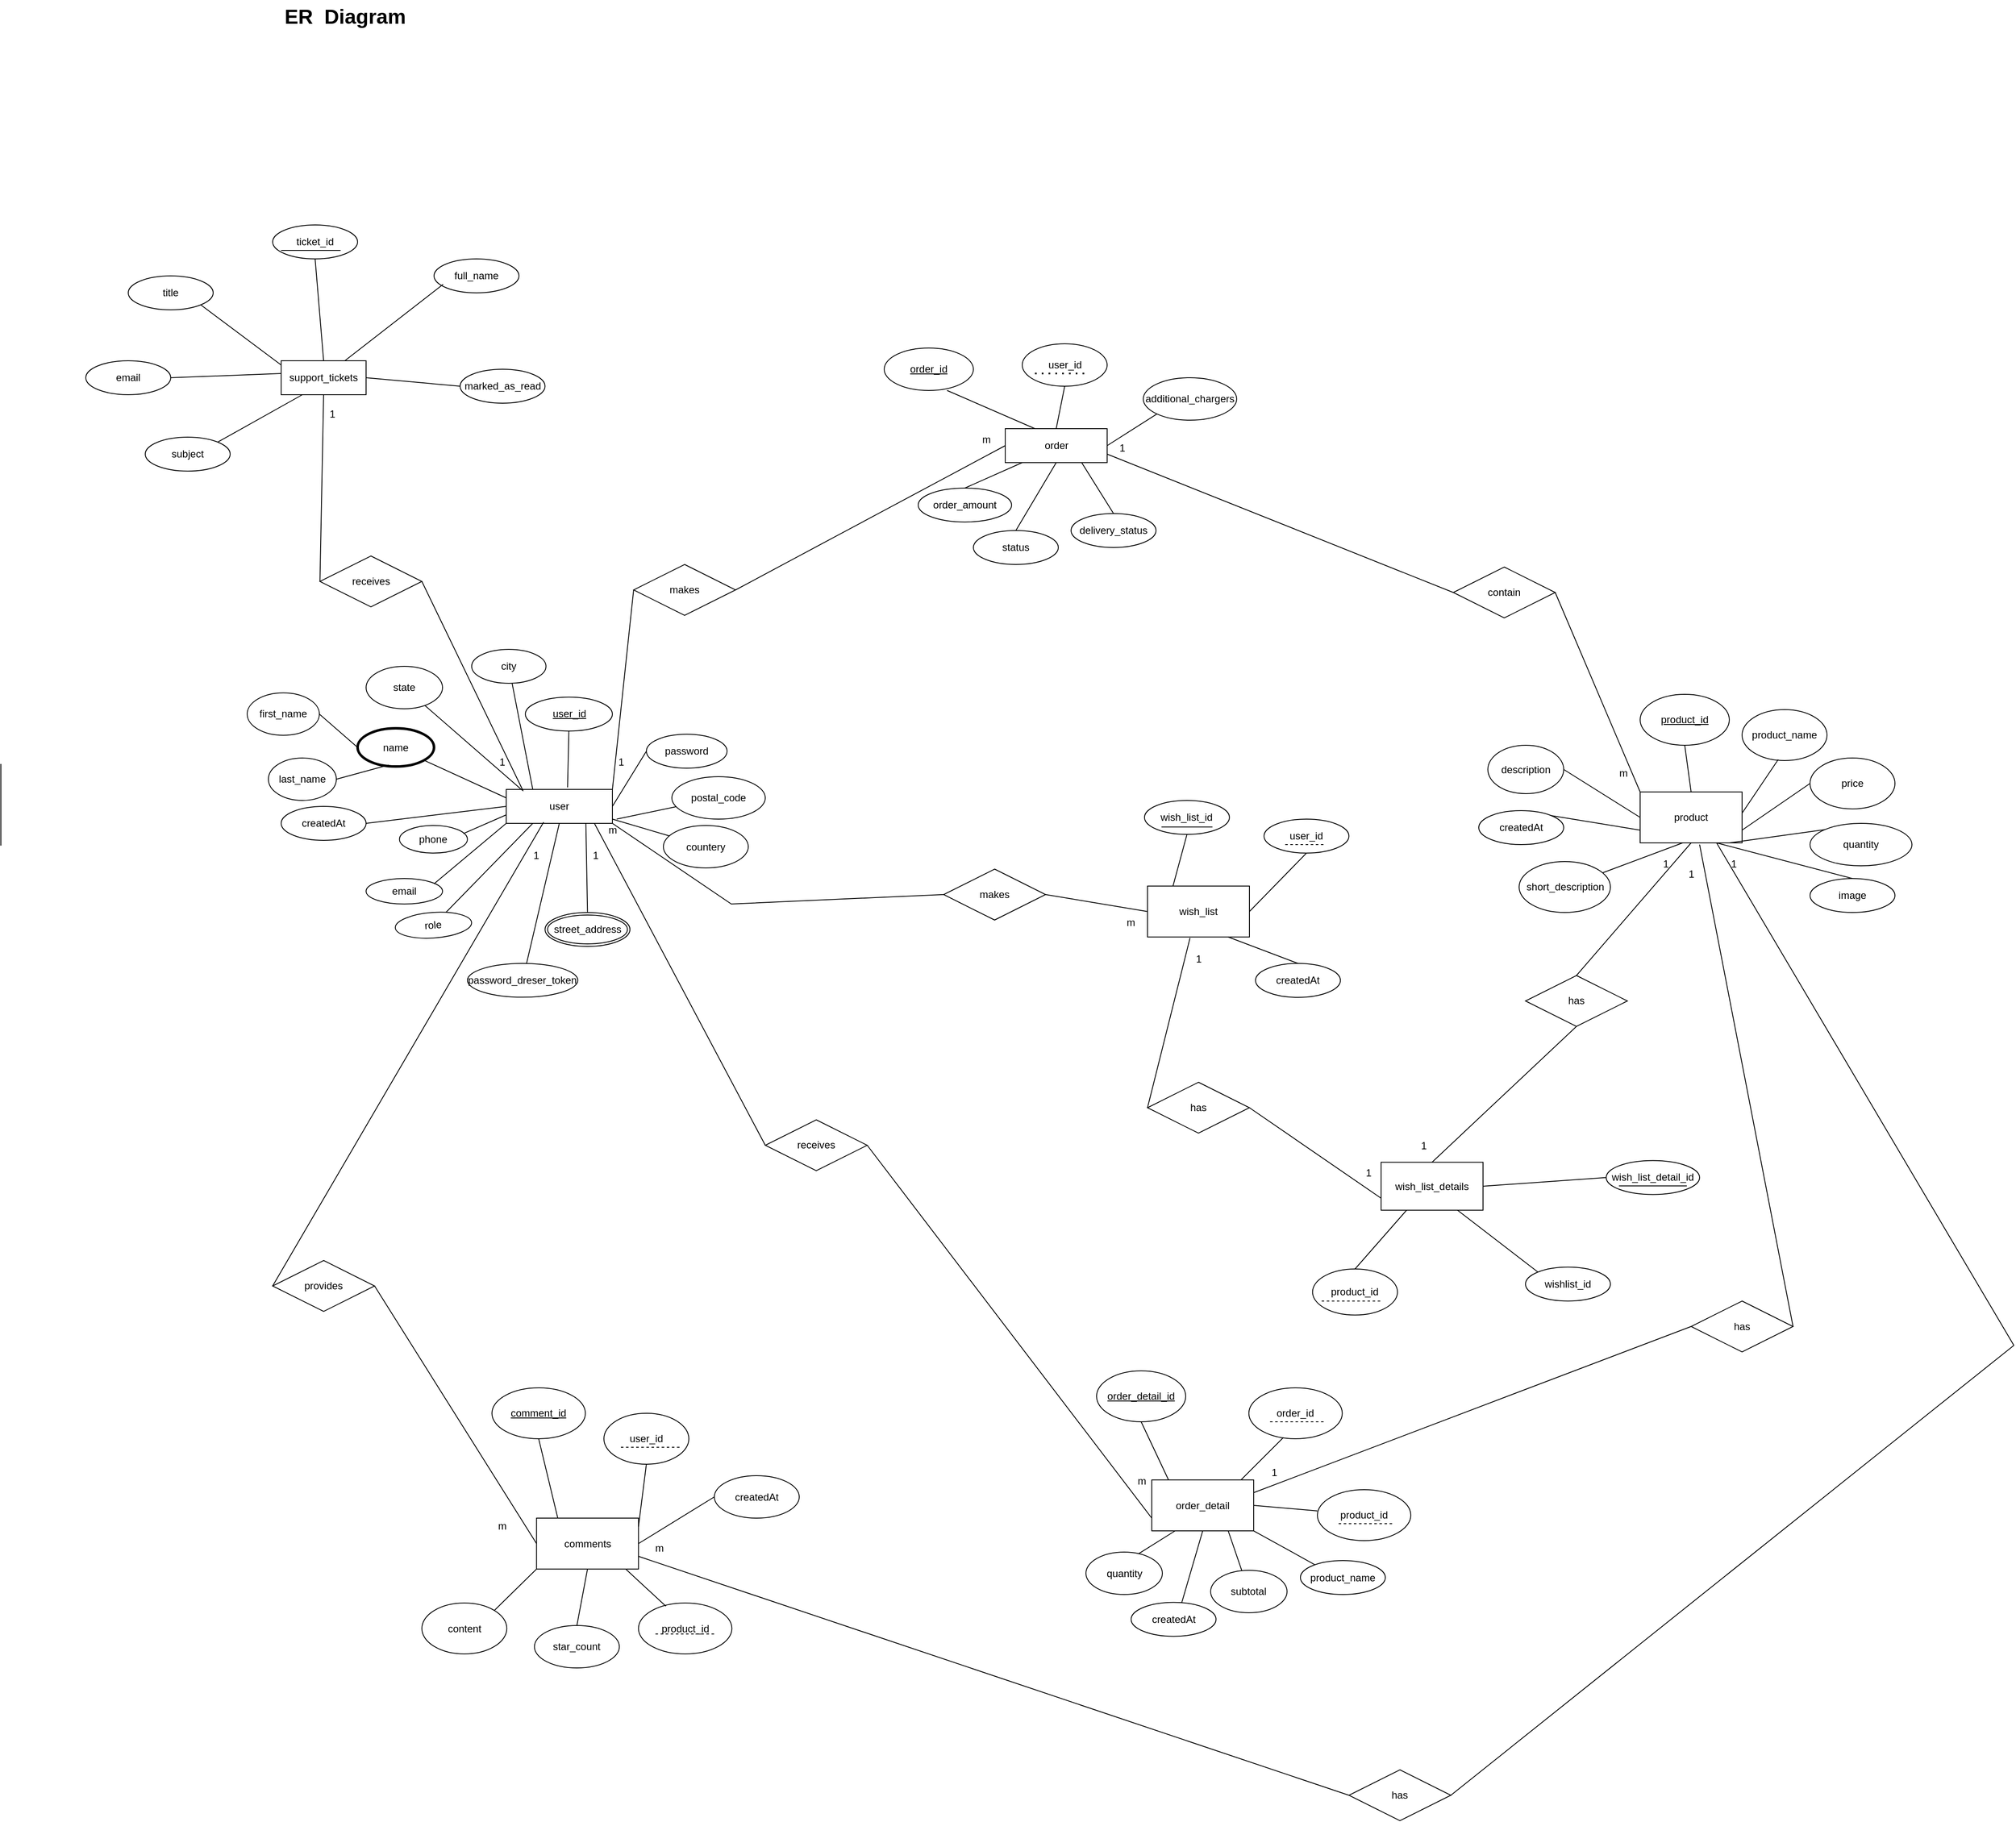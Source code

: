 <mxfile version="22.1.2" type="device">
  <diagram name="Page-1" id="aqVS267DY5KYnl7mEPhy">
    <mxGraphModel dx="1480" dy="1966" grid="1" gridSize="10" guides="1" tooltips="1" connect="1" arrows="1" fold="1" page="1" pageScale="1" pageWidth="850" pageHeight="1100" math="0" shadow="0">
      <root>
        <mxCell id="0" />
        <mxCell id="1" parent="0" />
        <mxCell id="HZBSRFbbgN4RpWq9qFC1-2" value="Text" style="text;html=1;align=center;verticalAlign=middle;resizable=0;points=[];autosize=1;strokeColor=none;fillColor=none;" parent="1" vertex="1">
          <mxGeometry x="690" y="470" width="50" height="30" as="geometry" />
        </mxCell>
        <mxCell id="HZBSRFbbgN4RpWq9qFC1-9" value="user" style="rounded=0;whiteSpace=wrap;html=1;" parent="1" vertex="1">
          <mxGeometry x="625" y="475" width="125" height="40" as="geometry" />
        </mxCell>
        <mxCell id="HZBSRFbbgN4RpWq9qFC1-10" value="&lt;u&gt;user_id&lt;/u&gt;" style="ellipse;whiteSpace=wrap;html=1;" parent="1" vertex="1">
          <mxGeometry x="647.5" y="366.25" width="102.5" height="40" as="geometry" />
        </mxCell>
        <mxCell id="HZBSRFbbgN4RpWq9qFC1-11" value="phone" style="ellipse;whiteSpace=wrap;html=1;" parent="1" vertex="1">
          <mxGeometry x="499.31" y="517.5" width="80" height="32.5" as="geometry" />
        </mxCell>
        <mxCell id="HZBSRFbbgN4RpWq9qFC1-12" value="name" style="ellipse;whiteSpace=wrap;html=1;strokeColor=#000000;strokeWidth=3;" parent="1" vertex="1">
          <mxGeometry x="450" y="403" width="90" height="45" as="geometry" />
        </mxCell>
        <mxCell id="HZBSRFbbgN4RpWq9qFC1-14" value="password" style="ellipse;whiteSpace=wrap;html=1;" parent="1" vertex="1">
          <mxGeometry x="790" y="410" width="95" height="40" as="geometry" />
        </mxCell>
        <mxCell id="HZBSRFbbgN4RpWq9qFC1-18" value="order" style="rounded=0;whiteSpace=wrap;html=1;" parent="1" vertex="1">
          <mxGeometry x="1212.5" y="50" width="120" height="40" as="geometry" />
        </mxCell>
        <mxCell id="HZBSRFbbgN4RpWq9qFC1-19" value="order_amount" style="ellipse;whiteSpace=wrap;html=1;" parent="1" vertex="1">
          <mxGeometry x="1110" y="120" width="110" height="40" as="geometry" />
        </mxCell>
        <mxCell id="HZBSRFbbgN4RpWq9qFC1-22" value="user_id" style="ellipse;whiteSpace=wrap;html=1;" parent="1" vertex="1">
          <mxGeometry x="1232.5" y="-50" width="100" height="50" as="geometry" />
        </mxCell>
        <mxCell id="HZBSRFbbgN4RpWq9qFC1-23" value="&lt;u&gt;order_id&lt;/u&gt;" style="ellipse;whiteSpace=wrap;html=1;" parent="1" vertex="1">
          <mxGeometry x="1070" y="-45" width="105" height="50" as="geometry" />
        </mxCell>
        <mxCell id="HZBSRFbbgN4RpWq9qFC1-24" value="additional_chargers" style="ellipse;whiteSpace=wrap;html=1;" parent="1" vertex="1">
          <mxGeometry x="1375" y="-10" width="110" height="50" as="geometry" />
        </mxCell>
        <mxCell id="HZBSRFbbgN4RpWq9qFC1-25" value="product" style="rounded=0;whiteSpace=wrap;html=1;" parent="1" vertex="1">
          <mxGeometry x="1960" y="478" width="120" height="60" as="geometry" />
        </mxCell>
        <mxCell id="HZBSRFbbgN4RpWq9qFC1-27" value="description" style="ellipse;whiteSpace=wrap;html=1;" parent="1" vertex="1">
          <mxGeometry x="1780.69" y="423" width="89.31" height="57" as="geometry" />
        </mxCell>
        <mxCell id="HZBSRFbbgN4RpWq9qFC1-28" value="product_name" style="ellipse;whiteSpace=wrap;html=1;" parent="1" vertex="1">
          <mxGeometry x="2080" y="381" width="100" height="60" as="geometry" />
        </mxCell>
        <mxCell id="HZBSRFbbgN4RpWq9qFC1-29" value="&lt;u&gt;product_id&lt;/u&gt;" style="ellipse;whiteSpace=wrap;html=1;" parent="1" vertex="1">
          <mxGeometry x="1960" y="363" width="105" height="60" as="geometry" />
        </mxCell>
        <mxCell id="HZBSRFbbgN4RpWq9qFC1-30" value="price" style="ellipse;whiteSpace=wrap;html=1;" parent="1" vertex="1">
          <mxGeometry x="2160" y="438" width="100" height="60" as="geometry" />
        </mxCell>
        <mxCell id="HZBSRFbbgN4RpWq9qFC1-31" value="short_description" style="ellipse;whiteSpace=wrap;html=1;" parent="1" vertex="1">
          <mxGeometry x="1817.5" y="560" width="107.5" height="60" as="geometry" />
        </mxCell>
        <mxCell id="HZBSRFbbgN4RpWq9qFC1-32" value="image" style="ellipse;whiteSpace=wrap;html=1;" parent="1" vertex="1">
          <mxGeometry x="2160" y="580" width="100" height="40" as="geometry" />
        </mxCell>
        <mxCell id="HZBSRFbbgN4RpWq9qFC1-41" value="comments" style="rounded=0;whiteSpace=wrap;html=1;" parent="1" vertex="1">
          <mxGeometry x="660.69" y="1333.5" width="120" height="60" as="geometry" />
        </mxCell>
        <mxCell id="HZBSRFbbgN4RpWq9qFC1-42" value="content" style="ellipse;whiteSpace=wrap;html=1;" parent="1" vertex="1">
          <mxGeometry x="525.69" y="1433.5" width="100" height="60" as="geometry" />
        </mxCell>
        <mxCell id="HZBSRFbbgN4RpWq9qFC1-43" value="&lt;u&gt;comment_id&lt;/u&gt;" style="ellipse;whiteSpace=wrap;html=1;" parent="1" vertex="1">
          <mxGeometry x="608.19" y="1180" width="110" height="60" as="geometry" />
        </mxCell>
        <mxCell id="HZBSRFbbgN4RpWq9qFC1-44" value="user_id" style="ellipse;whiteSpace=wrap;html=1;" parent="1" vertex="1">
          <mxGeometry x="740" y="1210" width="100" height="60" as="geometry" />
        </mxCell>
        <mxCell id="HZBSRFbbgN4RpWq9qFC1-45" value="product_id" style="ellipse;whiteSpace=wrap;html=1;" parent="1" vertex="1">
          <mxGeometry x="780.69" y="1433.5" width="110" height="60" as="geometry" />
        </mxCell>
        <mxCell id="HZBSRFbbgN4RpWq9qFC1-46" value="order_detail" style="rounded=0;whiteSpace=wrap;html=1;" parent="1" vertex="1">
          <mxGeometry x="1385.0" y="1288.5" width="120" height="60" as="geometry" />
        </mxCell>
        <mxCell id="HZBSRFbbgN4RpWq9qFC1-48" value="product_id" style="ellipse;whiteSpace=wrap;html=1;" parent="1" vertex="1">
          <mxGeometry x="1580.0" y="1300" width="110" height="60" as="geometry" />
        </mxCell>
        <mxCell id="HZBSRFbbgN4RpWq9qFC1-49" value="order_id" style="ellipse;whiteSpace=wrap;html=1;" parent="1" vertex="1">
          <mxGeometry x="1499.31" y="1180" width="110" height="60" as="geometry" />
        </mxCell>
        <mxCell id="HZBSRFbbgN4RpWq9qFC1-50" value="&lt;u&gt;order_detail_id&lt;/u&gt;" style="ellipse;whiteSpace=wrap;html=1;" parent="1" vertex="1">
          <mxGeometry x="1320.0" y="1160" width="105" height="60" as="geometry" />
        </mxCell>
        <mxCell id="HZBSRFbbgN4RpWq9qFC1-51" value="" style="endArrow=none;html=1;rounded=0;exitX=1;exitY=0.5;exitDx=0;exitDy=0;entryX=0;entryY=1;entryDx=0;entryDy=0;" parent="1" source="HZBSRFbbgN4RpWq9qFC1-18" target="HZBSRFbbgN4RpWq9qFC1-24" edge="1">
          <mxGeometry width="50" height="50" relative="1" as="geometry">
            <mxPoint x="1352.5" y="120" as="sourcePoint" />
            <mxPoint x="1402.5" y="70" as="targetPoint" />
          </mxGeometry>
        </mxCell>
        <mxCell id="HZBSRFbbgN4RpWq9qFC1-53" value="" style="endArrow=none;html=1;rounded=0;exitX=0.5;exitY=0;exitDx=0;exitDy=0;" parent="1" source="HZBSRFbbgN4RpWq9qFC1-19" edge="1">
          <mxGeometry width="50" height="50" relative="1" as="geometry">
            <mxPoint x="1182.5" y="140" as="sourcePoint" />
            <mxPoint x="1232.5" y="90" as="targetPoint" />
          </mxGeometry>
        </mxCell>
        <mxCell id="HZBSRFbbgN4RpWq9qFC1-58" value="" style="endArrow=none;html=1;rounded=0;entryX=0;entryY=0.5;entryDx=0;entryDy=0;" parent="1" target="HZBSRFbbgN4RpWq9qFC1-14" edge="1">
          <mxGeometry width="50" height="50" relative="1" as="geometry">
            <mxPoint x="750" y="495" as="sourcePoint" />
            <mxPoint x="800" y="445" as="targetPoint" />
          </mxGeometry>
        </mxCell>
        <mxCell id="HZBSRFbbgN4RpWq9qFC1-59" value="" style="endArrow=none;html=1;rounded=0;entryX=0.75;entryY=1;entryDx=0;entryDy=0;exitX=0.5;exitY=0;exitDx=0;exitDy=0;" parent="1" target="HZBSRFbbgN4RpWq9qFC1-9" edge="1" source="CIs4d7YKuIMo5bXW71XS-1">
          <mxGeometry width="50" height="50" relative="1" as="geometry">
            <mxPoint x="725" y="585" as="sourcePoint" />
            <mxPoint x="775" y="535" as="targetPoint" />
            <Array as="points" />
          </mxGeometry>
        </mxCell>
        <mxCell id="HZBSRFbbgN4RpWq9qFC1-60" value="" style="endArrow=none;html=1;rounded=0;exitX=0.94;exitY=0.294;exitDx=0;exitDy=0;exitPerimeter=0;entryX=0;entryY=0.75;entryDx=0;entryDy=0;" parent="1" source="HZBSRFbbgN4RpWq9qFC1-11" target="HZBSRFbbgN4RpWq9qFC1-9" edge="1">
          <mxGeometry width="50" height="50" relative="1" as="geometry">
            <mxPoint x="590" y="575" as="sourcePoint" />
            <mxPoint x="620" y="510" as="targetPoint" />
          </mxGeometry>
        </mxCell>
        <mxCell id="HZBSRFbbgN4RpWq9qFC1-61" value="" style="endArrow=none;html=1;rounded=0;" parent="1" target="HZBSRFbbgN4RpWq9qFC1-12" edge="1">
          <mxGeometry width="50" height="50" relative="1" as="geometry">
            <mxPoint x="625" y="485" as="sourcePoint" />
            <mxPoint x="675" y="435" as="targetPoint" />
          </mxGeometry>
        </mxCell>
        <mxCell id="HZBSRFbbgN4RpWq9qFC1-62" value="" style="endArrow=none;html=1;rounded=0;entryX=0.5;entryY=1;entryDx=0;entryDy=0;exitX=0.144;exitY=0.087;exitDx=0;exitDy=0;exitPerimeter=0;" parent="1" source="HZBSRFbbgN4RpWq9qFC1-2" target="HZBSRFbbgN4RpWq9qFC1-10" edge="1">
          <mxGeometry width="50" height="50" relative="1" as="geometry">
            <mxPoint x="690" y="475" as="sourcePoint" />
            <mxPoint x="740" y="425" as="targetPoint" />
          </mxGeometry>
        </mxCell>
        <mxCell id="HZBSRFbbgN4RpWq9qFC1-63" value="" style="endArrow=none;html=1;rounded=0;entryX=0.5;entryY=1;entryDx=0;entryDy=0;exitX=0.5;exitY=0;exitDx=0;exitDy=0;" parent="1" source="HZBSRFbbgN4RpWq9qFC1-25" target="HZBSRFbbgN4RpWq9qFC1-29" edge="1">
          <mxGeometry width="50" height="50" relative="1" as="geometry">
            <mxPoint x="2050" y="463" as="sourcePoint" />
            <mxPoint x="2080" y="428" as="targetPoint" />
          </mxGeometry>
        </mxCell>
        <mxCell id="HZBSRFbbgN4RpWq9qFC1-65" value="" style="endArrow=none;html=1;rounded=0;entryX=0.705;entryY=1;entryDx=0;entryDy=0;entryPerimeter=0;" parent="1" target="HZBSRFbbgN4RpWq9qFC1-23" edge="1">
          <mxGeometry width="50" height="50" relative="1" as="geometry">
            <mxPoint x="1247.5" y="50" as="sourcePoint" />
            <mxPoint x="1232.5" y="-20" as="targetPoint" />
          </mxGeometry>
        </mxCell>
        <mxCell id="HZBSRFbbgN4RpWq9qFC1-66" value="" style="endArrow=none;html=1;rounded=0;entryX=0.5;entryY=1;entryDx=0;entryDy=0;exitX=0.5;exitY=0;exitDx=0;exitDy=0;" parent="1" edge="1" target="HZBSRFbbgN4RpWq9qFC1-22" source="HZBSRFbbgN4RpWq9qFC1-18">
          <mxGeometry width="50" height="50" relative="1" as="geometry">
            <mxPoint x="1305" y="55" as="sourcePoint" />
            <mxPoint x="1355" y="5" as="targetPoint" />
          </mxGeometry>
        </mxCell>
        <mxCell id="HZBSRFbbgN4RpWq9qFC1-67" value="" style="endArrow=none;html=1;rounded=0;entryX=0.426;entryY=0.979;entryDx=0;entryDy=0;entryPerimeter=0;" parent="1" edge="1" target="HZBSRFbbgN4RpWq9qFC1-28">
          <mxGeometry width="50" height="50" relative="1" as="geometry">
            <mxPoint x="2080" y="503" as="sourcePoint" />
            <mxPoint x="2155" y="488" as="targetPoint" />
          </mxGeometry>
        </mxCell>
        <mxCell id="HZBSRFbbgN4RpWq9qFC1-68" value="" style="endArrow=none;html=1;rounded=0;" parent="1" edge="1" source="HZBSRFbbgN4RpWq9qFC1-31">
          <mxGeometry width="50" height="50" relative="1" as="geometry">
            <mxPoint x="1980" y="603" as="sourcePoint" />
            <mxPoint x="2010" y="538" as="targetPoint" />
          </mxGeometry>
        </mxCell>
        <mxCell id="HZBSRFbbgN4RpWq9qFC1-69" value="" style="endArrow=none;html=1;rounded=0;exitX=1;exitY=0.5;exitDx=0;exitDy=0;entryX=0;entryY=0.5;entryDx=0;entryDy=0;" parent="1" edge="1" target="HZBSRFbbgN4RpWq9qFC1-25" source="HZBSRFbbgN4RpWq9qFC1-27">
          <mxGeometry width="50" height="50" relative="1" as="geometry">
            <mxPoint x="1890" y="563" as="sourcePoint" />
            <mxPoint x="1960" y="533" as="targetPoint" />
          </mxGeometry>
        </mxCell>
        <mxCell id="HZBSRFbbgN4RpWq9qFC1-71" value="" style="endArrow=none;html=1;rounded=0;" parent="1" edge="1">
          <mxGeometry width="50" height="50" relative="1" as="geometry">
            <mxPoint x="1490.0" y="1288.5" as="sourcePoint" />
            <mxPoint x="1540.0" y="1238.5" as="targetPoint" />
          </mxGeometry>
        </mxCell>
        <mxCell id="HZBSRFbbgN4RpWq9qFC1-72" value="" style="endArrow=none;html=1;rounded=0;exitX=0.5;exitY=0;exitDx=0;exitDy=0;" parent="1" edge="1" source="HZBSRFbbgN4RpWq9qFC1-32">
          <mxGeometry width="50" height="50" relative="1" as="geometry">
            <mxPoint x="2080" y="603" as="sourcePoint" />
            <mxPoint x="2050" y="538" as="targetPoint" />
          </mxGeometry>
        </mxCell>
        <mxCell id="HZBSRFbbgN4RpWq9qFC1-73" value="" style="endArrow=none;html=1;rounded=0;exitX=1;exitY=0.75;exitDx=0;exitDy=0;entryX=0;entryY=0.5;entryDx=0;entryDy=0;" parent="1" source="HZBSRFbbgN4RpWq9qFC1-25" edge="1" target="HZBSRFbbgN4RpWq9qFC1-30">
          <mxGeometry width="50" height="50" relative="1" as="geometry">
            <mxPoint x="2105" y="618" as="sourcePoint" />
            <mxPoint x="2155" y="568" as="targetPoint" />
          </mxGeometry>
        </mxCell>
        <mxCell id="HZBSRFbbgN4RpWq9qFC1-74" style="edgeStyle=orthogonalEdgeStyle;rounded=0;orthogonalLoop=1;jettySize=auto;html=1;exitX=0.5;exitY=1;exitDx=0;exitDy=0;" parent="1" source="HZBSRFbbgN4RpWq9qFC1-49" target="HZBSRFbbgN4RpWq9qFC1-49" edge="1">
          <mxGeometry relative="1" as="geometry" />
        </mxCell>
        <mxCell id="HZBSRFbbgN4RpWq9qFC1-75" value="" style="endArrow=none;html=1;rounded=0;entryX=0.293;entryY=0.063;entryDx=0;entryDy=0;entryPerimeter=0;" parent="1" target="HZBSRFbbgN4RpWq9qFC1-45" edge="1">
          <mxGeometry width="50" height="50" relative="1" as="geometry">
            <mxPoint x="765.69" y="1393.5" as="sourcePoint" />
            <mxPoint x="815.69" y="1343.5" as="targetPoint" />
          </mxGeometry>
        </mxCell>
        <mxCell id="HZBSRFbbgN4RpWq9qFC1-77" value="" style="endArrow=none;html=1;rounded=0;entryX=0;entryY=1;entryDx=0;entryDy=0;exitX=1;exitY=0;exitDx=0;exitDy=0;" parent="1" source="HZBSRFbbgN4RpWq9qFC1-42" target="HZBSRFbbgN4RpWq9qFC1-41" edge="1">
          <mxGeometry width="50" height="50" relative="1" as="geometry">
            <mxPoint x="615.69" y="1443.5" as="sourcePoint" />
            <mxPoint x="660.69" y="1403.5" as="targetPoint" />
          </mxGeometry>
        </mxCell>
        <mxCell id="HZBSRFbbgN4RpWq9qFC1-78" value="" style="endArrow=none;html=1;rounded=0;entryX=0.5;entryY=1;entryDx=0;entryDy=0;" parent="1" target="HZBSRFbbgN4RpWq9qFC1-43" edge="1">
          <mxGeometry width="50" height="50" relative="1" as="geometry">
            <mxPoint x="685.69" y="1333.5" as="sourcePoint" />
            <mxPoint x="735.69" y="1283.5" as="targetPoint" />
          </mxGeometry>
        </mxCell>
        <mxCell id="HZBSRFbbgN4RpWq9qFC1-79" value="" style="endArrow=none;html=1;rounded=0;entryX=0.5;entryY=1;entryDx=0;entryDy=0;" parent="1" edge="1" target="HZBSRFbbgN4RpWq9qFC1-44">
          <mxGeometry width="50" height="50" relative="1" as="geometry">
            <mxPoint x="780.69" y="1343.5" as="sourcePoint" />
            <mxPoint x="830.69" y="1293.5" as="targetPoint" />
          </mxGeometry>
        </mxCell>
        <mxCell id="HZBSRFbbgN4RpWq9qFC1-80" value="" style="endArrow=none;html=1;rounded=0;exitX=0.165;exitY=0.002;exitDx=0;exitDy=0;exitPerimeter=0;entryX=0.5;entryY=1;entryDx=0;entryDy=0;" parent="1" source="HZBSRFbbgN4RpWq9qFC1-46" target="HZBSRFbbgN4RpWq9qFC1-50" edge="1">
          <mxGeometry width="50" height="50" relative="1" as="geometry">
            <mxPoint x="1335.0" y="1280" as="sourcePoint" />
            <mxPoint x="1385.0" y="1230" as="targetPoint" />
          </mxGeometry>
        </mxCell>
        <mxCell id="HZBSRFbbgN4RpWq9qFC1-81" value="" style="endArrow=none;html=1;rounded=0;exitX=1;exitY=0.5;exitDx=0;exitDy=0;" parent="1" source="HZBSRFbbgN4RpWq9qFC1-46" edge="1">
          <mxGeometry width="50" height="50" relative="1" as="geometry">
            <mxPoint x="1530.0" y="1375" as="sourcePoint" />
            <mxPoint x="1580.0" y="1325" as="targetPoint" />
          </mxGeometry>
        </mxCell>
        <mxCell id="HZBSRFbbgN4RpWq9qFC1-89" value="" style="endArrow=none;dashed=1;html=1;dashPattern=1 3;strokeWidth=2;rounded=0;exitX=0.15;exitY=0.7;exitDx=0;exitDy=0;exitPerimeter=0;" parent="1" source="HZBSRFbbgN4RpWq9qFC1-22" edge="1">
          <mxGeometry width="50" height="50" relative="1" as="geometry">
            <mxPoint x="1377.5" y="40" as="sourcePoint" />
            <mxPoint x="1310" y="-15" as="targetPoint" />
          </mxGeometry>
        </mxCell>
        <mxCell id="HZBSRFbbgN4RpWq9qFC1-91" value="" style="endArrow=none;dashed=1;html=1;rounded=0;exitX=0.227;exitY=0.667;exitDx=0;exitDy=0;exitPerimeter=0;" parent="1" source="HZBSRFbbgN4RpWq9qFC1-49" edge="1">
          <mxGeometry width="50" height="50" relative="1" as="geometry">
            <mxPoint x="1540.0" y="1270" as="sourcePoint" />
            <mxPoint x="1590.0" y="1220" as="targetPoint" />
          </mxGeometry>
        </mxCell>
        <mxCell id="HZBSRFbbgN4RpWq9qFC1-92" value="" style="endArrow=none;dashed=1;html=1;rounded=0;exitX=0.2;exitY=0.667;exitDx=0;exitDy=0;exitPerimeter=0;" parent="1" edge="1" source="HZBSRFbbgN4RpWq9qFC1-44">
          <mxGeometry width="50" height="50" relative="1" as="geometry">
            <mxPoint x="815.69" y="1278.5" as="sourcePoint" />
            <mxPoint x="830" y="1250" as="targetPoint" />
          </mxGeometry>
        </mxCell>
        <mxCell id="HZBSRFbbgN4RpWq9qFC1-93" value="" style="endArrow=none;html=1;rounded=0;exitX=1;exitY=0;exitDx=0;exitDy=0;entryX=0;entryY=0.5;entryDx=0;entryDy=0;" parent="1" source="HZBSRFbbgN4RpWq9qFC1-9" target="HZBSRFbbgN4RpWq9qFC1-98" edge="1">
          <mxGeometry width="50" height="50" relative="1" as="geometry">
            <mxPoint x="674.998" y="450" as="sourcePoint" />
            <mxPoint x="790.271" y="259.901" as="targetPoint" />
          </mxGeometry>
        </mxCell>
        <mxCell id="HZBSRFbbgN4RpWq9qFC1-98" value="makes" style="shape=rhombus;perimeter=rhombusPerimeter;whiteSpace=wrap;html=1;align=center;" parent="1" vertex="1">
          <mxGeometry x="775" y="210" width="120" height="60" as="geometry" />
        </mxCell>
        <mxCell id="HZBSRFbbgN4RpWq9qFC1-99" value="provides" style="shape=rhombus;perimeter=rhombusPerimeter;whiteSpace=wrap;html=1;align=center;" parent="1" vertex="1">
          <mxGeometry x="350" y="1030" width="120" height="60" as="geometry" />
        </mxCell>
        <mxCell id="HZBSRFbbgN4RpWq9qFC1-103" value="" style="endArrow=none;html=1;rounded=0;entryX=0.352;entryY=0.965;entryDx=0;entryDy=0;entryPerimeter=0;exitX=0;exitY=0.5;exitDx=0;exitDy=0;" parent="1" source="HZBSRFbbgN4RpWq9qFC1-99" target="HZBSRFbbgN4RpWq9qFC1-9" edge="1">
          <mxGeometry width="50" height="50" relative="1" as="geometry">
            <mxPoint x="570" y="910" as="sourcePoint" />
            <mxPoint x="620" y="860" as="targetPoint" />
          </mxGeometry>
        </mxCell>
        <mxCell id="HZBSRFbbgN4RpWq9qFC1-111" value="" style="endArrow=none;html=1;rounded=0;entryX=0;entryY=0.5;entryDx=0;entryDy=0;" parent="1" edge="1">
          <mxGeometry width="50" height="50" relative="1" as="geometry">
            <mxPoint x="30" y="541.25" as="sourcePoint" />
            <mxPoint x="30" y="445" as="targetPoint" />
          </mxGeometry>
        </mxCell>
        <mxCell id="HZBSRFbbgN4RpWq9qFC1-114" value="receives" style="shape=rhombus;perimeter=rhombusPerimeter;whiteSpace=wrap;html=1;align=center;" parent="1" vertex="1">
          <mxGeometry x="930" y="864.25" width="120" height="60" as="geometry" />
        </mxCell>
        <mxCell id="HZBSRFbbgN4RpWq9qFC1-115" value="" style="endArrow=none;html=1;rounded=0;exitX=0;exitY=0.5;exitDx=0;exitDy=0;entryX=0.831;entryY=1.002;entryDx=0;entryDy=0;entryPerimeter=0;" parent="1" source="HZBSRFbbgN4RpWq9qFC1-114" target="HZBSRFbbgN4RpWq9qFC1-9" edge="1">
          <mxGeometry width="50" height="50" relative="1" as="geometry">
            <mxPoint x="860" y="850" as="sourcePoint" />
            <mxPoint x="740" y="520" as="targetPoint" />
            <Array as="points" />
          </mxGeometry>
        </mxCell>
        <mxCell id="HZBSRFbbgN4RpWq9qFC1-116" value="contain" style="shape=rhombus;perimeter=rhombusPerimeter;whiteSpace=wrap;html=1;align=center;" parent="1" vertex="1">
          <mxGeometry x="1740" y="213" width="120" height="60" as="geometry" />
        </mxCell>
        <mxCell id="HZBSRFbbgN4RpWq9qFC1-117" value="" style="endArrow=none;html=1;rounded=0;entryX=0;entryY=0.5;entryDx=0;entryDy=0;exitX=1;exitY=0.75;exitDx=0;exitDy=0;" parent="1" source="HZBSRFbbgN4RpWq9qFC1-18" target="HZBSRFbbgN4RpWq9qFC1-116" edge="1">
          <mxGeometry width="50" height="50" relative="1" as="geometry">
            <mxPoint x="860" y="650" as="sourcePoint" />
            <mxPoint x="910" y="600" as="targetPoint" />
          </mxGeometry>
        </mxCell>
        <mxCell id="3AvEHYJeGfzTruxZetYz-1" value="last_name" style="ellipse;whiteSpace=wrap;html=1;" parent="1" vertex="1">
          <mxGeometry x="345" y="438" width="80" height="50" as="geometry" />
        </mxCell>
        <mxCell id="3AvEHYJeGfzTruxZetYz-2" value="first_name" style="ellipse;whiteSpace=wrap;html=1;" parent="1" vertex="1">
          <mxGeometry x="320" y="361.25" width="85" height="50" as="geometry" />
        </mxCell>
        <mxCell id="3AvEHYJeGfzTruxZetYz-3" value="" style="endArrow=none;html=1;rounded=0;entryX=0.405;entryY=0.961;entryDx=0;entryDy=0;entryPerimeter=0;exitX=1;exitY=0.5;exitDx=0;exitDy=0;" parent="1" target="HZBSRFbbgN4RpWq9qFC1-12" edge="1" source="3AvEHYJeGfzTruxZetYz-1">
          <mxGeometry width="50" height="50" relative="1" as="geometry">
            <mxPoint x="460" y="490" as="sourcePoint" />
            <mxPoint x="490" y="470" as="targetPoint" />
          </mxGeometry>
        </mxCell>
        <mxCell id="3AvEHYJeGfzTruxZetYz-5" value="" style="endArrow=none;html=1;rounded=0;entryX=0;entryY=0.5;entryDx=0;entryDy=0;exitX=1;exitY=0.5;exitDx=0;exitDy=0;" parent="1" target="HZBSRFbbgN4RpWq9qFC1-12" edge="1" source="3AvEHYJeGfzTruxZetYz-2">
          <mxGeometry width="50" height="50" relative="1" as="geometry">
            <mxPoint x="400" y="450" as="sourcePoint" />
            <mxPoint x="450" y="400" as="targetPoint" />
          </mxGeometry>
        </mxCell>
        <mxCell id="3AvEHYJeGfzTruxZetYz-6" value="countery" style="ellipse;whiteSpace=wrap;html=1;" parent="1" vertex="1">
          <mxGeometry x="810" y="517.5" width="100" height="50" as="geometry" />
        </mxCell>
        <mxCell id="3AvEHYJeGfzTruxZetYz-7" value="" style="endArrow=none;html=1;rounded=0;" parent="1" target="3AvEHYJeGfzTruxZetYz-6" edge="1">
          <mxGeometry width="50" height="50" relative="1" as="geometry">
            <mxPoint x="750" y="510" as="sourcePoint" />
            <mxPoint x="800" y="460" as="targetPoint" />
          </mxGeometry>
        </mxCell>
        <mxCell id="3AvEHYJeGfzTruxZetYz-8" value="" style="endArrow=none;html=1;rounded=0;exitX=0.25;exitY=0;exitDx=0;exitDy=0;" parent="1" source="HZBSRFbbgN4RpWq9qFC1-9" target="3AvEHYJeGfzTruxZetYz-9" edge="1">
          <mxGeometry width="50" height="50" relative="1" as="geometry">
            <mxPoint x="655" y="470" as="sourcePoint" />
            <mxPoint x="610" y="390" as="targetPoint" />
          </mxGeometry>
        </mxCell>
        <mxCell id="3AvEHYJeGfzTruxZetYz-9" value="city" style="ellipse;whiteSpace=wrap;html=1;" parent="1" vertex="1">
          <mxGeometry x="584.31" y="310" width="87.5" height="40" as="geometry" />
        </mxCell>
        <mxCell id="3AvEHYJeGfzTruxZetYz-10" value="" style="endArrow=none;html=1;rounded=0;exitX=0.152;exitY=0.029;exitDx=0;exitDy=0;exitPerimeter=0;" parent="1" source="HZBSRFbbgN4RpWq9qFC1-9" target="3AvEHYJeGfzTruxZetYz-11" edge="1">
          <mxGeometry width="50" height="50" relative="1" as="geometry">
            <mxPoint x="640" y="470" as="sourcePoint" />
            <mxPoint x="530" y="360" as="targetPoint" />
          </mxGeometry>
        </mxCell>
        <mxCell id="3AvEHYJeGfzTruxZetYz-11" value="state" style="ellipse;whiteSpace=wrap;html=1;" parent="1" vertex="1">
          <mxGeometry x="460" y="330" width="90" height="50" as="geometry" />
        </mxCell>
        <mxCell id="3AvEHYJeGfzTruxZetYz-12" value="" style="endArrow=none;html=1;rounded=0;" parent="1" target="3AvEHYJeGfzTruxZetYz-13" edge="1">
          <mxGeometry width="50" height="50" relative="1" as="geometry">
            <mxPoint x="755" y="510" as="sourcePoint" />
            <mxPoint x="860" y="490" as="targetPoint" />
          </mxGeometry>
        </mxCell>
        <mxCell id="3AvEHYJeGfzTruxZetYz-13" value="postal_code" style="ellipse;whiteSpace=wrap;html=1;" parent="1" vertex="1">
          <mxGeometry x="820" y="460" width="110" height="50" as="geometry" />
        </mxCell>
        <mxCell id="3AvEHYJeGfzTruxZetYz-14" value="" style="endArrow=none;html=1;rounded=0;exitX=0.25;exitY=1;exitDx=0;exitDy=0;" parent="1" source="HZBSRFbbgN4RpWq9qFC1-9" target="3AvEHYJeGfzTruxZetYz-15" edge="1">
          <mxGeometry width="50" height="50" relative="1" as="geometry">
            <mxPoint x="580" y="620" as="sourcePoint" />
            <mxPoint x="655" y="515" as="targetPoint" />
          </mxGeometry>
        </mxCell>
        <mxCell id="3AvEHYJeGfzTruxZetYz-15" value="role" style="ellipse;whiteSpace=wrap;html=1;rotation=-4;" parent="1" vertex="1">
          <mxGeometry x="494.31" y="620" width="90" height="30" as="geometry" />
        </mxCell>
        <mxCell id="3AvEHYJeGfzTruxZetYz-16" value="" style="endArrow=none;html=1;rounded=0;exitX=0.5;exitY=1;exitDx=0;exitDy=0;" parent="1" source="HZBSRFbbgN4RpWq9qFC1-9" target="3AvEHYJeGfzTruxZetYz-18" edge="1">
          <mxGeometry width="50" height="50" relative="1" as="geometry">
            <mxPoint x="676" y="635" as="sourcePoint" />
            <mxPoint x="688" y="515" as="targetPoint" />
          </mxGeometry>
        </mxCell>
        <mxCell id="3AvEHYJeGfzTruxZetYz-18" value="password_dreser_token" style="ellipse;whiteSpace=wrap;html=1;" parent="1" vertex="1">
          <mxGeometry x="579.31" y="680" width="130" height="39.8" as="geometry" />
        </mxCell>
        <mxCell id="r9FboW09v7aJYYIUc9uU-1" value="" style="endArrow=none;dashed=1;html=1;rounded=0;exitX=0.182;exitY=0.608;exitDx=0;exitDy=0;exitPerimeter=0;" parent="1" source="HZBSRFbbgN4RpWq9qFC1-45" edge="1">
          <mxGeometry width="50" height="50" relative="1" as="geometry">
            <mxPoint x="820.69" y="1520" as="sourcePoint" />
            <mxPoint x="870.69" y="1470" as="targetPoint" />
          </mxGeometry>
        </mxCell>
        <mxCell id="r9FboW09v7aJYYIUc9uU-4" value="" style="endArrow=none;html=1;rounded=0;exitX=0.687;exitY=0.042;exitDx=0;exitDy=0;exitPerimeter=0;" parent="1" source="r9FboW09v7aJYYIUc9uU-5" edge="1">
          <mxGeometry width="50" height="50" relative="1" as="geometry">
            <mxPoint x="1400.0" y="1390" as="sourcePoint" />
            <mxPoint x="1412.5" y="1348.5" as="targetPoint" />
          </mxGeometry>
        </mxCell>
        <mxCell id="r9FboW09v7aJYYIUc9uU-5" value="quantity" style="ellipse;whiteSpace=wrap;html=1;" parent="1" vertex="1">
          <mxGeometry x="1307.5" y="1373.5" width="90" height="50" as="geometry" />
        </mxCell>
        <mxCell id="r9FboW09v7aJYYIUc9uU-6" value="subtotal" style="ellipse;whiteSpace=wrap;html=1;" parent="1" vertex="1">
          <mxGeometry x="1454.31" y="1395" width="90" height="50" as="geometry" />
        </mxCell>
        <mxCell id="r9FboW09v7aJYYIUc9uU-7" value="" style="endArrow=none;html=1;rounded=0;entryX=0.75;entryY=1;entryDx=0;entryDy=0;" parent="1" source="r9FboW09v7aJYYIUc9uU-6" edge="1" target="HZBSRFbbgN4RpWq9qFC1-46">
          <mxGeometry width="50" height="50" relative="1" as="geometry">
            <mxPoint x="1445.0" y="1398.5" as="sourcePoint" />
            <mxPoint x="1495.0" y="1348.5" as="targetPoint" />
          </mxGeometry>
        </mxCell>
        <mxCell id="CIs4d7YKuIMo5bXW71XS-1" value="street_address" style="ellipse;shape=doubleEllipse;margin=3;whiteSpace=wrap;html=1;align=center;" parent="1" vertex="1">
          <mxGeometry x="670.69" y="620" width="100" height="40" as="geometry" />
        </mxCell>
        <mxCell id="dBBw6p7ZfXc6drwIrGVo-1" value="email" style="ellipse;whiteSpace=wrap;html=1;align=center;" vertex="1" parent="1">
          <mxGeometry x="460" y="580" width="90" height="30" as="geometry" />
        </mxCell>
        <mxCell id="dBBw6p7ZfXc6drwIrGVo-2" value="" style="endArrow=none;html=1;rounded=0;entryX=0;entryY=1;entryDx=0;entryDy=0;" edge="1" parent="1" target="HZBSRFbbgN4RpWq9qFC1-9">
          <mxGeometry width="50" height="50" relative="1" as="geometry">
            <mxPoint x="540" y="586.25" as="sourcePoint" />
            <mxPoint x="590" y="536.25" as="targetPoint" />
          </mxGeometry>
        </mxCell>
        <mxCell id="dBBw6p7ZfXc6drwIrGVo-3" value="quantity" style="ellipse;whiteSpace=wrap;html=1;align=center;" vertex="1" parent="1">
          <mxGeometry x="2160" y="515" width="120" height="50" as="geometry" />
        </mxCell>
        <mxCell id="dBBw6p7ZfXc6drwIrGVo-4" value="" style="endArrow=none;html=1;rounded=0;exitX=0;exitY=0;exitDx=0;exitDy=0;" edge="1" parent="1" source="dBBw6p7ZfXc6drwIrGVo-3">
          <mxGeometry width="50" height="50" relative="1" as="geometry">
            <mxPoint x="2110" y="588" as="sourcePoint" />
            <mxPoint x="2065" y="538" as="targetPoint" />
          </mxGeometry>
        </mxCell>
        <mxCell id="dBBw6p7ZfXc6drwIrGVo-5" value="delivery_status" style="ellipse;whiteSpace=wrap;html=1;align=center;" vertex="1" parent="1">
          <mxGeometry x="1290" y="150" width="100" height="40" as="geometry" />
        </mxCell>
        <mxCell id="dBBw6p7ZfXc6drwIrGVo-6" value="" style="endArrow=none;html=1;rounded=0;exitX=0.5;exitY=0;exitDx=0;exitDy=0;entryX=0.75;entryY=1;entryDx=0;entryDy=0;" edge="1" parent="1" source="dBBw6p7ZfXc6drwIrGVo-5" target="HZBSRFbbgN4RpWq9qFC1-18">
          <mxGeometry width="50" height="50" relative="1" as="geometry">
            <mxPoint x="1530" y="210" as="sourcePoint" />
            <mxPoint x="1300" y="100" as="targetPoint" />
          </mxGeometry>
        </mxCell>
        <mxCell id="dBBw6p7ZfXc6drwIrGVo-7" value="status" style="ellipse;whiteSpace=wrap;html=1;align=center;" vertex="1" parent="1">
          <mxGeometry x="1175" y="170" width="100" height="40" as="geometry" />
        </mxCell>
        <mxCell id="dBBw6p7ZfXc6drwIrGVo-8" value="" style="endArrow=none;html=1;rounded=0;entryX=0.5;entryY=1;entryDx=0;entryDy=0;" edge="1" parent="1" target="HZBSRFbbgN4RpWq9qFC1-18">
          <mxGeometry width="50" height="50" relative="1" as="geometry">
            <mxPoint x="1225" y="170" as="sourcePoint" />
            <mxPoint x="1275" y="120" as="targetPoint" />
          </mxGeometry>
        </mxCell>
        <mxCell id="dBBw6p7ZfXc6drwIrGVo-9" value="" style="endArrow=none;dashed=1;html=1;rounded=0;entryX=0.818;entryY=0.667;entryDx=0;entryDy=0;entryPerimeter=0;" edge="1" parent="1" target="HZBSRFbbgN4RpWq9qFC1-48">
          <mxGeometry width="50" height="50" relative="1" as="geometry">
            <mxPoint x="1605.0" y="1340" as="sourcePoint" />
            <mxPoint x="1655.0" y="1300" as="targetPoint" />
          </mxGeometry>
        </mxCell>
        <mxCell id="dBBw6p7ZfXc6drwIrGVo-10" value="" style="endArrow=none;html=1;rounded=0;entryX=1;entryY=1;entryDx=0;entryDy=0;" edge="1" parent="1" target="HZBSRFbbgN4RpWq9qFC1-46">
          <mxGeometry width="50" height="50" relative="1" as="geometry">
            <mxPoint x="1580.0" y="1390" as="sourcePoint" />
            <mxPoint x="1500.0" y="1350" as="targetPoint" />
          </mxGeometry>
        </mxCell>
        <mxCell id="dBBw6p7ZfXc6drwIrGVo-11" value="product_name" style="ellipse;whiteSpace=wrap;html=1;align=center;" vertex="1" parent="1">
          <mxGeometry x="1560.0" y="1383.5" width="100" height="40" as="geometry" />
        </mxCell>
        <mxCell id="dBBw6p7ZfXc6drwIrGVo-12" value="star_count" style="ellipse;whiteSpace=wrap;html=1;align=center;" vertex="1" parent="1">
          <mxGeometry x="658.19" y="1460" width="100" height="50" as="geometry" />
        </mxCell>
        <mxCell id="dBBw6p7ZfXc6drwIrGVo-13" value="" style="endArrow=none;html=1;rounded=0;exitX=0.5;exitY=0;exitDx=0;exitDy=0;" edge="1" parent="1" source="dBBw6p7ZfXc6drwIrGVo-12">
          <mxGeometry width="50" height="50" relative="1" as="geometry">
            <mxPoint x="670.69" y="1443.5" as="sourcePoint" />
            <mxPoint x="720.69" y="1393.5" as="targetPoint" />
          </mxGeometry>
        </mxCell>
        <mxCell id="dBBw6p7ZfXc6drwIrGVo-14" value="createdAt" style="ellipse;whiteSpace=wrap;html=1;align=center;" vertex="1" parent="1">
          <mxGeometry x="870" y="1283.5" width="100" height="50" as="geometry" />
        </mxCell>
        <mxCell id="dBBw6p7ZfXc6drwIrGVo-15" value="" style="endArrow=none;html=1;rounded=0;entryX=1;entryY=0.5;entryDx=0;entryDy=0;exitX=0;exitY=0.5;exitDx=0;exitDy=0;" edge="1" parent="1" source="dBBw6p7ZfXc6drwIrGVo-14" target="HZBSRFbbgN4RpWq9qFC1-41">
          <mxGeometry width="50" height="50" relative="1" as="geometry">
            <mxPoint x="910.69" y="1410" as="sourcePoint" />
            <mxPoint x="960.69" y="1360" as="targetPoint" />
          </mxGeometry>
        </mxCell>
        <mxCell id="dBBw6p7ZfXc6drwIrGVo-17" value="wish_list" style="whiteSpace=wrap;html=1;align=center;" vertex="1" parent="1">
          <mxGeometry x="1380" y="588.88" width="120" height="60" as="geometry" />
        </mxCell>
        <mxCell id="dBBw6p7ZfXc6drwIrGVo-18" value="createdAt" style="ellipse;whiteSpace=wrap;html=1;align=center;" vertex="1" parent="1">
          <mxGeometry x="1507.15" y="680" width="100" height="40" as="geometry" />
        </mxCell>
        <mxCell id="dBBw6p7ZfXc6drwIrGVo-19" value="user_id" style="ellipse;whiteSpace=wrap;html=1;align=center;" vertex="1" parent="1">
          <mxGeometry x="1517.15" y="510" width="100" height="40" as="geometry" />
        </mxCell>
        <mxCell id="dBBw6p7ZfXc6drwIrGVo-20" value="wish_list_id" style="ellipse;whiteSpace=wrap;html=1;align=center;" vertex="1" parent="1">
          <mxGeometry x="1376.46" y="488" width="100" height="40" as="geometry" />
        </mxCell>
        <mxCell id="dBBw6p7ZfXc6drwIrGVo-23" value="" style="endArrow=none;html=1;rounded=0;entryX=0.5;entryY=1;entryDx=0;entryDy=0;exitX=0.25;exitY=0;exitDx=0;exitDy=0;" edge="1" parent="1" source="dBBw6p7ZfXc6drwIrGVo-17" target="dBBw6p7ZfXc6drwIrGVo-20">
          <mxGeometry width="50" height="50" relative="1" as="geometry">
            <mxPoint x="1470" y="588.88" as="sourcePoint" />
            <mxPoint x="1520" y="538.88" as="targetPoint" />
          </mxGeometry>
        </mxCell>
        <mxCell id="dBBw6p7ZfXc6drwIrGVo-24" value="" style="endArrow=none;html=1;rounded=0;exitX=1;exitY=0.5;exitDx=0;exitDy=0;entryX=0.5;entryY=1;entryDx=0;entryDy=0;" edge="1" parent="1" source="dBBw6p7ZfXc6drwIrGVo-17" target="dBBw6p7ZfXc6drwIrGVo-19">
          <mxGeometry width="50" height="50" relative="1" as="geometry">
            <mxPoint x="1525" y="678.88" as="sourcePoint" />
            <mxPoint x="1560" y="570" as="targetPoint" />
          </mxGeometry>
        </mxCell>
        <mxCell id="dBBw6p7ZfXc6drwIrGVo-25" value="" style="endArrow=none;html=1;rounded=0;exitX=0.5;exitY=0;exitDx=0;exitDy=0;" edge="1" parent="1" source="dBBw6p7ZfXc6drwIrGVo-18">
          <mxGeometry width="50" height="50" relative="1" as="geometry">
            <mxPoint x="1425" y="698.88" as="sourcePoint" />
            <mxPoint x="1475" y="648.88" as="targetPoint" />
          </mxGeometry>
        </mxCell>
        <mxCell id="dBBw6p7ZfXc6drwIrGVo-26" value="" style="endArrow=none;dashed=1;html=1;rounded=0;exitX=0.25;exitY=0.75;exitDx=0;exitDy=0;exitPerimeter=0;entryX=0.728;entryY=0.75;entryDx=0;entryDy=0;entryPerimeter=0;" edge="1" parent="1" source="dBBw6p7ZfXc6drwIrGVo-19" target="dBBw6p7ZfXc6drwIrGVo-19">
          <mxGeometry width="50" height="50" relative="1" as="geometry">
            <mxPoint x="1600" y="688.88" as="sourcePoint" />
            <mxPoint x="1650" y="638.88" as="targetPoint" />
          </mxGeometry>
        </mxCell>
        <mxCell id="dBBw6p7ZfXc6drwIrGVo-27" value="" style="endArrow=none;html=1;rounded=0;" edge="1" parent="1">
          <mxGeometry width="50" height="50" relative="1" as="geometry">
            <mxPoint x="1396.46" y="519.29" as="sourcePoint" />
            <mxPoint x="1456.46" y="519.29" as="targetPoint" />
          </mxGeometry>
        </mxCell>
        <mxCell id="dBBw6p7ZfXc6drwIrGVo-28" value="makes" style="shape=rhombus;perimeter=rhombusPerimeter;whiteSpace=wrap;html=1;align=center;" vertex="1" parent="1">
          <mxGeometry x="1140" y="568.88" width="120" height="60" as="geometry" />
        </mxCell>
        <mxCell id="dBBw6p7ZfXc6drwIrGVo-30" value="" style="endArrow=none;html=1;rounded=0;exitX=1;exitY=1;exitDx=0;exitDy=0;entryX=0;entryY=0.5;entryDx=0;entryDy=0;" edge="1" parent="1" source="HZBSRFbbgN4RpWq9qFC1-9" target="dBBw6p7ZfXc6drwIrGVo-28">
          <mxGeometry relative="1" as="geometry">
            <mxPoint x="1060" y="850" as="sourcePoint" />
            <mxPoint x="1100" y="730" as="targetPoint" />
            <Array as="points">
              <mxPoint x="890" y="610" />
            </Array>
          </mxGeometry>
        </mxCell>
        <mxCell id="dBBw6p7ZfXc6drwIrGVo-32" value="wish_list_details" style="whiteSpace=wrap;html=1;align=center;" vertex="1" parent="1">
          <mxGeometry x="1655" y="914.25" width="120" height="56.5" as="geometry" />
        </mxCell>
        <mxCell id="dBBw6p7ZfXc6drwIrGVo-33" value="wishlist_id" style="ellipse;whiteSpace=wrap;html=1;align=center;" vertex="1" parent="1">
          <mxGeometry x="1825" y="1037.75" width="100" height="40" as="geometry" />
        </mxCell>
        <mxCell id="dBBw6p7ZfXc6drwIrGVo-34" value="wish_list_detail_id" style="ellipse;whiteSpace=wrap;html=1;align=center;" vertex="1" parent="1">
          <mxGeometry x="1920" y="912.25" width="110" height="40" as="geometry" />
        </mxCell>
        <mxCell id="dBBw6p7ZfXc6drwIrGVo-35" value="product_id" style="ellipse;whiteSpace=wrap;html=1;align=center;" vertex="1" parent="1">
          <mxGeometry x="1574.31" y="1040" width="100" height="54.25" as="geometry" />
        </mxCell>
        <mxCell id="dBBw6p7ZfXc6drwIrGVo-36" value="" style="endArrow=none;html=1;rounded=0;exitX=1;exitY=0.5;exitDx=0;exitDy=0;entryX=0;entryY=0.5;entryDx=0;entryDy=0;" edge="1" parent="1" source="dBBw6p7ZfXc6drwIrGVo-32" target="dBBw6p7ZfXc6drwIrGVo-34">
          <mxGeometry width="50" height="50" relative="1" as="geometry">
            <mxPoint x="1805" y="984.25" as="sourcePoint" />
            <mxPoint x="1855" y="934.25" as="targetPoint" />
          </mxGeometry>
        </mxCell>
        <mxCell id="dBBw6p7ZfXc6drwIrGVo-38" value="" style="endArrow=none;html=1;rounded=0;entryX=0.5;entryY=0;entryDx=0;entryDy=0;exitX=0.25;exitY=1;exitDx=0;exitDy=0;" edge="1" parent="1" source="dBBw6p7ZfXc6drwIrGVo-32" target="dBBw6p7ZfXc6drwIrGVo-35">
          <mxGeometry width="50" height="50" relative="1" as="geometry">
            <mxPoint x="1685" y="974.25" as="sourcePoint" />
            <mxPoint x="1374.31" y="705" as="targetPoint" />
          </mxGeometry>
        </mxCell>
        <mxCell id="dBBw6p7ZfXc6drwIrGVo-39" value="" style="endArrow=none;html=1;rounded=0;entryX=0;entryY=0;entryDx=0;entryDy=0;exitX=0.75;exitY=1;exitDx=0;exitDy=0;" edge="1" parent="1" source="dBBw6p7ZfXc6drwIrGVo-32" target="dBBw6p7ZfXc6drwIrGVo-33">
          <mxGeometry width="50" height="50" relative="1" as="geometry">
            <mxPoint x="1315" y="854.25" as="sourcePoint" />
            <mxPoint x="1365" y="804.25" as="targetPoint" />
          </mxGeometry>
        </mxCell>
        <mxCell id="dBBw6p7ZfXc6drwIrGVo-41" value="support_tickets" style="whiteSpace=wrap;html=1;align=center;" vertex="1" parent="1">
          <mxGeometry x="360" y="-30" width="100" height="40" as="geometry" />
        </mxCell>
        <mxCell id="dBBw6p7ZfXc6drwIrGVo-42" value="marked_as_read" style="ellipse;whiteSpace=wrap;html=1;align=center;" vertex="1" parent="1">
          <mxGeometry x="570.69" y="-20" width="100" height="40" as="geometry" />
        </mxCell>
        <mxCell id="dBBw6p7ZfXc6drwIrGVo-43" value="email" style="ellipse;whiteSpace=wrap;html=1;align=center;" vertex="1" parent="1">
          <mxGeometry x="130" y="-30" width="100" height="40" as="geometry" />
        </mxCell>
        <mxCell id="dBBw6p7ZfXc6drwIrGVo-44" value="full_name" style="ellipse;whiteSpace=wrap;html=1;align=center;" vertex="1" parent="1">
          <mxGeometry x="540" y="-150" width="100" height="40" as="geometry" />
        </mxCell>
        <mxCell id="dBBw6p7ZfXc6drwIrGVo-45" value="ticket_id" style="ellipse;whiteSpace=wrap;html=1;align=center;" vertex="1" parent="1">
          <mxGeometry x="350" y="-190" width="100" height="40" as="geometry" />
        </mxCell>
        <mxCell id="dBBw6p7ZfXc6drwIrGVo-46" value="title" style="ellipse;whiteSpace=wrap;html=1;align=center;" vertex="1" parent="1">
          <mxGeometry x="180" y="-130" width="100" height="40" as="geometry" />
        </mxCell>
        <mxCell id="dBBw6p7ZfXc6drwIrGVo-50" value="" style="endArrow=none;html=1;rounded=0;exitX=1;exitY=0.5;exitDx=0;exitDy=0;" edge="1" parent="1" source="dBBw6p7ZfXc6drwIrGVo-43">
          <mxGeometry width="50" height="50" relative="1" as="geometry">
            <mxPoint x="310" y="35" as="sourcePoint" />
            <mxPoint x="360" y="-15" as="targetPoint" />
          </mxGeometry>
        </mxCell>
        <mxCell id="dBBw6p7ZfXc6drwIrGVo-51" value="" style="endArrow=none;html=1;rounded=0;exitX=1;exitY=1;exitDx=0;exitDy=0;" edge="1" parent="1" source="dBBw6p7ZfXc6drwIrGVo-46">
          <mxGeometry width="50" height="50" relative="1" as="geometry">
            <mxPoint x="310" y="25" as="sourcePoint" />
            <mxPoint x="360" y="-25" as="targetPoint" />
          </mxGeometry>
        </mxCell>
        <mxCell id="dBBw6p7ZfXc6drwIrGVo-52" value="" style="endArrow=none;html=1;rounded=0;exitX=1;exitY=0.5;exitDx=0;exitDy=0;" edge="1" parent="1" source="dBBw6p7ZfXc6drwIrGVo-41">
          <mxGeometry width="50" height="50" relative="1" as="geometry">
            <mxPoint x="520.69" y="50" as="sourcePoint" />
            <mxPoint x="570.69" as="targetPoint" />
          </mxGeometry>
        </mxCell>
        <mxCell id="dBBw6p7ZfXc6drwIrGVo-53" value="" style="endArrow=none;html=1;rounded=0;exitX=0.5;exitY=0;exitDx=0;exitDy=0;" edge="1" parent="1" source="dBBw6p7ZfXc6drwIrGVo-41">
          <mxGeometry width="50" height="50" relative="1" as="geometry">
            <mxPoint x="350" y="-100" as="sourcePoint" />
            <mxPoint x="400" y="-150" as="targetPoint" />
          </mxGeometry>
        </mxCell>
        <mxCell id="dBBw6p7ZfXc6drwIrGVo-54" value="" style="endArrow=none;html=1;rounded=0;exitX=0.75;exitY=0;exitDx=0;exitDy=0;" edge="1" parent="1" source="dBBw6p7ZfXc6drwIrGVo-41">
          <mxGeometry width="50" height="50" relative="1" as="geometry">
            <mxPoint x="500.69" y="-70" as="sourcePoint" />
            <mxPoint x="550.69" y="-120" as="targetPoint" />
          </mxGeometry>
        </mxCell>
        <mxCell id="dBBw6p7ZfXc6drwIrGVo-56" value="" style="endArrow=none;html=1;rounded=0;entryX=1;entryY=0.5;entryDx=0;entryDy=0;exitX=0.16;exitY=0.05;exitDx=0;exitDy=0;exitPerimeter=0;" edge="1" parent="1" source="HZBSRFbbgN4RpWq9qFC1-9" target="dBBw6p7ZfXc6drwIrGVo-57">
          <mxGeometry width="50" height="50" relative="1" as="geometry">
            <mxPoint x="650" y="470" as="sourcePoint" />
            <mxPoint x="520" y="260" as="targetPoint" />
          </mxGeometry>
        </mxCell>
        <mxCell id="dBBw6p7ZfXc6drwIrGVo-57" value="receives" style="shape=rhombus;perimeter=rhombusPerimeter;whiteSpace=wrap;html=1;align=center;" vertex="1" parent="1">
          <mxGeometry x="405.69" y="200" width="120" height="60" as="geometry" />
        </mxCell>
        <mxCell id="dBBw6p7ZfXc6drwIrGVo-58" value="subject" style="ellipse;whiteSpace=wrap;html=1;align=center;" vertex="1" parent="1">
          <mxGeometry x="200" y="60" width="100" height="40" as="geometry" />
        </mxCell>
        <mxCell id="dBBw6p7ZfXc6drwIrGVo-59" value="" style="endArrow=none;html=1;rounded=0;entryX=0.25;entryY=1;entryDx=0;entryDy=0;exitX=1;exitY=0;exitDx=0;exitDy=0;" edge="1" parent="1" source="dBBw6p7ZfXc6drwIrGVo-58" target="dBBw6p7ZfXc6drwIrGVo-41">
          <mxGeometry width="50" height="50" relative="1" as="geometry">
            <mxPoint x="800" y="110" as="sourcePoint" />
            <mxPoint x="850" y="60" as="targetPoint" />
          </mxGeometry>
        </mxCell>
        <mxCell id="dBBw6p7ZfXc6drwIrGVo-60" value="" style="endArrow=none;html=1;rounded=0;entryX=0.5;entryY=1;entryDx=0;entryDy=0;exitX=0;exitY=0.5;exitDx=0;exitDy=0;" edge="1" parent="1" source="dBBw6p7ZfXc6drwIrGVo-57" target="dBBw6p7ZfXc6drwIrGVo-41">
          <mxGeometry width="50" height="50" relative="1" as="geometry">
            <mxPoint x="800" y="110" as="sourcePoint" />
            <mxPoint x="850" y="60" as="targetPoint" />
          </mxGeometry>
        </mxCell>
        <mxCell id="dBBw6p7ZfXc6drwIrGVo-61" value="1" style="text;html=1;align=center;verticalAlign=middle;resizable=0;points=[];autosize=1;strokeColor=none;fillColor=none;" vertex="1" parent="1">
          <mxGeometry x="405" y="18" width="30" height="30" as="geometry" />
        </mxCell>
        <mxCell id="dBBw6p7ZfXc6drwIrGVo-62" value="1" style="text;html=1;align=center;verticalAlign=middle;resizable=0;points=[];autosize=1;strokeColor=none;fillColor=none;" vertex="1" parent="1">
          <mxGeometry x="605" y="428" width="30" height="30" as="geometry" />
        </mxCell>
        <mxCell id="dBBw6p7ZfXc6drwIrGVo-63" value="1" style="text;html=1;align=center;verticalAlign=middle;resizable=0;points=[];autosize=1;strokeColor=none;fillColor=none;" vertex="1" parent="1">
          <mxGeometry x="745" y="428" width="30" height="30" as="geometry" />
        </mxCell>
        <mxCell id="dBBw6p7ZfXc6drwIrGVo-65" value="" style="endArrow=none;html=1;rounded=0;exitX=1;exitY=0.5;exitDx=0;exitDy=0;entryX=0;entryY=0.5;entryDx=0;entryDy=0;" edge="1" parent="1" source="HZBSRFbbgN4RpWq9qFC1-98" target="HZBSRFbbgN4RpWq9qFC1-18">
          <mxGeometry width="50" height="50" relative="1" as="geometry">
            <mxPoint x="880" y="250" as="sourcePoint" />
            <mxPoint x="1210" y="60" as="targetPoint" />
          </mxGeometry>
        </mxCell>
        <mxCell id="dBBw6p7ZfXc6drwIrGVo-66" value="m" style="text;html=1;align=center;verticalAlign=middle;resizable=0;points=[];autosize=1;strokeColor=none;fillColor=none;" vertex="1" parent="1">
          <mxGeometry x="1175" y="48" width="30" height="30" as="geometry" />
        </mxCell>
        <mxCell id="dBBw6p7ZfXc6drwIrGVo-68" value="1" style="text;html=1;align=center;verticalAlign=middle;resizable=0;points=[];autosize=1;strokeColor=none;fillColor=none;" vertex="1" parent="1">
          <mxGeometry x="715" y="538" width="30" height="30" as="geometry" />
        </mxCell>
        <mxCell id="dBBw6p7ZfXc6drwIrGVo-69" value="" style="endArrow=none;html=1;rounded=0;entryX=1;entryY=0.5;entryDx=0;entryDy=0;exitX=0;exitY=0.75;exitDx=0;exitDy=0;" edge="1" parent="1" source="HZBSRFbbgN4RpWq9qFC1-46" target="HZBSRFbbgN4RpWq9qFC1-114">
          <mxGeometry width="50" height="50" relative="1" as="geometry">
            <mxPoint x="1222.15" y="860.75" as="sourcePoint" />
            <mxPoint x="1062.84" y="944.25" as="targetPoint" />
          </mxGeometry>
        </mxCell>
        <mxCell id="dBBw6p7ZfXc6drwIrGVo-70" value="m" style="text;html=1;align=center;verticalAlign=middle;resizable=0;points=[];autosize=1;strokeColor=none;fillColor=none;" vertex="1" parent="1">
          <mxGeometry x="1357.5" y="1274.75" width="30" height="30" as="geometry" />
        </mxCell>
        <mxCell id="dBBw6p7ZfXc6drwIrGVo-71" value="m" style="text;html=1;align=center;verticalAlign=middle;resizable=0;points=[];autosize=1;strokeColor=none;fillColor=none;" vertex="1" parent="1">
          <mxGeometry x="735" y="508" width="30" height="30" as="geometry" />
        </mxCell>
        <mxCell id="dBBw6p7ZfXc6drwIrGVo-72" value="" style="endArrow=none;html=1;rounded=0;entryX=0;entryY=0.5;entryDx=0;entryDy=0;exitX=1;exitY=0.5;exitDx=0;exitDy=0;" edge="1" parent="1" source="dBBw6p7ZfXc6drwIrGVo-28" target="dBBw6p7ZfXc6drwIrGVo-17">
          <mxGeometry width="50" height="50" relative="1" as="geometry">
            <mxPoint x="1480" y="818.88" as="sourcePoint" />
            <mxPoint x="1530" y="768.88" as="targetPoint" />
          </mxGeometry>
        </mxCell>
        <mxCell id="dBBw6p7ZfXc6drwIrGVo-73" value="m" style="text;html=1;align=center;verticalAlign=middle;resizable=0;points=[];autosize=1;strokeColor=none;fillColor=none;" vertex="1" parent="1">
          <mxGeometry x="1345" y="616.88" width="30" height="30" as="geometry" />
        </mxCell>
        <mxCell id="dBBw6p7ZfXc6drwIrGVo-74" value="" style="endArrow=none;html=1;rounded=0;entryX=1;entryY=0.5;entryDx=0;entryDy=0;exitX=0;exitY=0;exitDx=0;exitDy=0;" edge="1" parent="1" source="HZBSRFbbgN4RpWq9qFC1-25" target="HZBSRFbbgN4RpWq9qFC1-116">
          <mxGeometry width="50" height="50" relative="1" as="geometry">
            <mxPoint x="1630" y="443" as="sourcePoint" />
            <mxPoint x="1680" y="393" as="targetPoint" />
          </mxGeometry>
        </mxCell>
        <mxCell id="dBBw6p7ZfXc6drwIrGVo-75" value="1" style="text;html=1;align=center;verticalAlign=middle;resizable=0;points=[];autosize=1;strokeColor=none;fillColor=none;" vertex="1" parent="1">
          <mxGeometry x="1335" y="58" width="30" height="30" as="geometry" />
        </mxCell>
        <mxCell id="dBBw6p7ZfXc6drwIrGVo-76" value="m" style="text;html=1;align=center;verticalAlign=middle;resizable=0;points=[];autosize=1;strokeColor=none;fillColor=none;" vertex="1" parent="1">
          <mxGeometry x="1925" y="441" width="30" height="30" as="geometry" />
        </mxCell>
        <mxCell id="dBBw6p7ZfXc6drwIrGVo-77" value="" style="endArrow=none;html=1;rounded=0;entryX=0;entryY=0.5;entryDx=0;entryDy=0;exitX=1;exitY=0.5;exitDx=0;exitDy=0;" edge="1" parent="1" source="dBBw6p7ZfXc6drwIrGVo-78" target="HZBSRFbbgN4RpWq9qFC1-9">
          <mxGeometry width="50" height="50" relative="1" as="geometry">
            <mxPoint x="450" y="495" as="sourcePoint" />
            <mxPoint x="810" y="580" as="targetPoint" />
          </mxGeometry>
        </mxCell>
        <mxCell id="dBBw6p7ZfXc6drwIrGVo-78" value="createdAt" style="ellipse;whiteSpace=wrap;html=1;align=center;" vertex="1" parent="1">
          <mxGeometry x="360" y="495" width="100" height="40" as="geometry" />
        </mxCell>
        <mxCell id="dBBw6p7ZfXc6drwIrGVo-79" value="createdAt" style="ellipse;whiteSpace=wrap;html=1;align=center;" vertex="1" parent="1">
          <mxGeometry x="1770" y="500" width="100" height="40" as="geometry" />
        </mxCell>
        <mxCell id="dBBw6p7ZfXc6drwIrGVo-80" value="" style="endArrow=none;html=1;rounded=0;entryX=0;entryY=0.75;entryDx=0;entryDy=0;exitX=1;exitY=0;exitDx=0;exitDy=0;" edge="1" parent="1" source="dBBw6p7ZfXc6drwIrGVo-79" target="HZBSRFbbgN4RpWq9qFC1-25">
          <mxGeometry width="50" height="50" relative="1" as="geometry">
            <mxPoint x="1880" y="513" as="sourcePoint" />
            <mxPoint x="1870" y="523" as="targetPoint" />
          </mxGeometry>
        </mxCell>
        <mxCell id="dBBw6p7ZfXc6drwIrGVo-81" value="1" style="text;html=1;align=center;verticalAlign=middle;resizable=0;points=[];autosize=1;strokeColor=none;fillColor=none;" vertex="1" parent="1">
          <mxGeometry x="645" y="538" width="30" height="30" as="geometry" />
        </mxCell>
        <mxCell id="dBBw6p7ZfXc6drwIrGVo-82" value="" style="endArrow=none;html=1;rounded=0;entryX=1;entryY=0.5;entryDx=0;entryDy=0;exitX=0;exitY=0.5;exitDx=0;exitDy=0;" edge="1" parent="1" source="HZBSRFbbgN4RpWq9qFC1-41" target="HZBSRFbbgN4RpWq9qFC1-99">
          <mxGeometry width="50" height="50" relative="1" as="geometry">
            <mxPoint x="1150" y="980" as="sourcePoint" />
            <mxPoint x="1200" y="930" as="targetPoint" />
          </mxGeometry>
        </mxCell>
        <mxCell id="dBBw6p7ZfXc6drwIrGVo-83" value="m" style="text;html=1;align=center;verticalAlign=middle;resizable=0;points=[];autosize=1;strokeColor=none;fillColor=none;" vertex="1" parent="1">
          <mxGeometry x="605" y="1328" width="30" height="30" as="geometry" />
        </mxCell>
        <mxCell id="dBBw6p7ZfXc6drwIrGVo-85" value="" style="endArrow=none;html=1;rounded=0;entryX=0.5;entryY=1;entryDx=0;entryDy=0;" edge="1" parent="1" target="HZBSRFbbgN4RpWq9qFC1-46">
          <mxGeometry width="50" height="50" relative="1" as="geometry">
            <mxPoint x="1419.31" y="1436.5" as="sourcePoint" />
            <mxPoint x="1269.31" y="1156.5" as="targetPoint" />
          </mxGeometry>
        </mxCell>
        <mxCell id="dBBw6p7ZfXc6drwIrGVo-86" value="createdAt" style="ellipse;whiteSpace=wrap;html=1;align=center;" vertex="1" parent="1">
          <mxGeometry x="1360.69" y="1432.75" width="100" height="40" as="geometry" />
        </mxCell>
        <mxCell id="dBBw6p7ZfXc6drwIrGVo-88" value="&lt;b&gt;&lt;font style=&quot;font-size: 24px;&quot;&gt;ER&amp;nbsp; Diagram&lt;/font&gt;&lt;/b&gt;" style="text;html=1;align=center;verticalAlign=middle;resizable=0;points=[];autosize=1;strokeColor=none;fillColor=none;" vertex="1" parent="1">
          <mxGeometry x="350" y="-455" width="170" height="40" as="geometry" />
        </mxCell>
        <mxCell id="dBBw6p7ZfXc6drwIrGVo-89" value="has" style="shape=rhombus;perimeter=rhombusPerimeter;whiteSpace=wrap;html=1;align=center;" vertex="1" parent="1">
          <mxGeometry x="2020" y="1077.75" width="120" height="60" as="geometry" />
        </mxCell>
        <mxCell id="dBBw6p7ZfXc6drwIrGVo-91" value="" style="endArrow=none;html=1;rounded=0;exitX=1;exitY=0.5;exitDx=0;exitDy=0;" edge="1" parent="1" source="dBBw6p7ZfXc6drwIrGVo-89">
          <mxGeometry width="50" height="50" relative="1" as="geometry">
            <mxPoint x="1840" y="990" as="sourcePoint" />
            <mxPoint x="2030" y="540" as="targetPoint" />
          </mxGeometry>
        </mxCell>
        <mxCell id="dBBw6p7ZfXc6drwIrGVo-92" value="" style="endArrow=none;html=1;rounded=0;entryX=0;entryY=0.5;entryDx=0;entryDy=0;exitX=1;exitY=0.25;exitDx=0;exitDy=0;" edge="1" parent="1" source="HZBSRFbbgN4RpWq9qFC1-46" target="dBBw6p7ZfXc6drwIrGVo-89">
          <mxGeometry width="50" height="50" relative="1" as="geometry">
            <mxPoint x="1449.31" y="890.75" as="sourcePoint" />
            <mxPoint x="1499.31" y="840.75" as="targetPoint" />
          </mxGeometry>
        </mxCell>
        <mxCell id="dBBw6p7ZfXc6drwIrGVo-94" value="1" style="text;html=1;align=center;verticalAlign=middle;resizable=0;points=[];autosize=1;strokeColor=none;fillColor=none;" vertex="1" parent="1">
          <mxGeometry x="1514.31" y="1264.75" width="30" height="30" as="geometry" />
        </mxCell>
        <mxCell id="dBBw6p7ZfXc6drwIrGVo-96" value="has" style="shape=rhombus;perimeter=rhombusPerimeter;whiteSpace=wrap;html=1;align=center;" vertex="1" parent="1">
          <mxGeometry x="1825" y="694.25" width="120" height="60" as="geometry" />
        </mxCell>
        <mxCell id="dBBw6p7ZfXc6drwIrGVo-98" value="" style="endArrow=none;html=1;rounded=0;entryX=0.5;entryY=1;entryDx=0;entryDy=0;exitX=0.5;exitY=0;exitDx=0;exitDy=0;" edge="1" parent="1" source="dBBw6p7ZfXc6drwIrGVo-32" target="dBBw6p7ZfXc6drwIrGVo-96">
          <mxGeometry width="50" height="50" relative="1" as="geometry">
            <mxPoint x="1265" y="624.25" as="sourcePoint" />
            <mxPoint x="1315" y="574.25" as="targetPoint" />
          </mxGeometry>
        </mxCell>
        <mxCell id="dBBw6p7ZfXc6drwIrGVo-99" value="" style="endArrow=none;html=1;rounded=0;exitX=0.5;exitY=0;exitDx=0;exitDy=0;entryX=0.5;entryY=1;entryDx=0;entryDy=0;" edge="1" parent="1" source="dBBw6p7ZfXc6drwIrGVo-96" target="HZBSRFbbgN4RpWq9qFC1-25">
          <mxGeometry width="50" height="50" relative="1" as="geometry">
            <mxPoint x="1440" y="840" as="sourcePoint" />
            <mxPoint x="2040" y="540" as="targetPoint" />
          </mxGeometry>
        </mxCell>
        <mxCell id="dBBw6p7ZfXc6drwIrGVo-102" style="edgeStyle=orthogonalEdgeStyle;rounded=0;orthogonalLoop=1;jettySize=auto;html=1;exitX=0.5;exitY=1;exitDx=0;exitDy=0;" edge="1" parent="1" source="dBBw6p7ZfXc6drwIrGVo-79" target="dBBw6p7ZfXc6drwIrGVo-79">
          <mxGeometry relative="1" as="geometry" />
        </mxCell>
        <mxCell id="dBBw6p7ZfXc6drwIrGVo-103" value="1" style="text;html=1;align=center;verticalAlign=middle;resizable=0;points=[];autosize=1;strokeColor=none;fillColor=none;" vertex="1" parent="1">
          <mxGeometry x="1975" y="548" width="30" height="30" as="geometry" />
        </mxCell>
        <mxCell id="dBBw6p7ZfXc6drwIrGVo-105" value="1" style="text;html=1;align=center;verticalAlign=middle;resizable=0;points=[];autosize=1;strokeColor=none;fillColor=none;" vertex="1" parent="1">
          <mxGeometry x="1690" y="880" width="30" height="30" as="geometry" />
        </mxCell>
        <mxCell id="dBBw6p7ZfXc6drwIrGVo-109" value="" style="endArrow=none;dashed=1;html=1;rounded=0;exitX=0.107;exitY=0.696;exitDx=0;exitDy=0;exitPerimeter=0;" edge="1" parent="1" source="dBBw6p7ZfXc6drwIrGVo-35">
          <mxGeometry width="50" height="50" relative="1" as="geometry">
            <mxPoint x="1605.69" y="1127.75" as="sourcePoint" />
            <mxPoint x="1655.69" y="1077.75" as="targetPoint" />
          </mxGeometry>
        </mxCell>
        <mxCell id="dBBw6p7ZfXc6drwIrGVo-110" value="" style="endArrow=none;html=1;rounded=0;entryX=0.909;entryY=0.663;entryDx=0;entryDy=0;entryPerimeter=0;exitX=0.182;exitY=0.663;exitDx=0;exitDy=0;exitPerimeter=0;" edge="1" parent="1">
          <mxGeometry width="50" height="50" relative="1" as="geometry">
            <mxPoint x="1935.02" y="942.14" as="sourcePoint" />
            <mxPoint x="2014.99" y="942.14" as="targetPoint" />
            <Array as="points">
              <mxPoint x="1975" y="942.12" />
            </Array>
          </mxGeometry>
        </mxCell>
        <mxCell id="dBBw6p7ZfXc6drwIrGVo-111" value="" style="endArrow=none;html=1;rounded=0;exitX=1;exitY=0.75;exitDx=0;exitDy=0;entryX=0;entryY=0.5;entryDx=0;entryDy=0;" edge="1" parent="1" source="HZBSRFbbgN4RpWq9qFC1-41" target="dBBw6p7ZfXc6drwIrGVo-112">
          <mxGeometry width="50" height="50" relative="1" as="geometry">
            <mxPoint x="1050" y="1250" as="sourcePoint" />
            <mxPoint x="1490" y="1390" as="targetPoint" />
          </mxGeometry>
        </mxCell>
        <mxCell id="dBBw6p7ZfXc6drwIrGVo-112" value="has" style="shape=rhombus;perimeter=rhombusPerimeter;whiteSpace=wrap;html=1;align=center;" vertex="1" parent="1">
          <mxGeometry x="1617.15" y="1630" width="120" height="60" as="geometry" />
        </mxCell>
        <mxCell id="dBBw6p7ZfXc6drwIrGVo-113" value="1" style="text;html=1;align=center;verticalAlign=middle;resizable=0;points=[];autosize=1;strokeColor=none;fillColor=none;" vertex="1" parent="1">
          <mxGeometry x="2055" y="548" width="30" height="30" as="geometry" />
        </mxCell>
        <mxCell id="dBBw6p7ZfXc6drwIrGVo-116" value="" style="endArrow=none;html=1;rounded=0;exitX=1;exitY=0.5;exitDx=0;exitDy=0;" edge="1" parent="1" source="dBBw6p7ZfXc6drwIrGVo-112">
          <mxGeometry width="50" height="50" relative="1" as="geometry">
            <mxPoint x="1587.15" y="1220" as="sourcePoint" />
            <mxPoint x="2400" y="1130" as="targetPoint" />
          </mxGeometry>
        </mxCell>
        <mxCell id="dBBw6p7ZfXc6drwIrGVo-117" value="1" style="text;html=1;align=center;verticalAlign=middle;resizable=0;points=[];autosize=1;strokeColor=none;fillColor=none;" vertex="1" parent="1">
          <mxGeometry x="2005" y="560" width="30" height="30" as="geometry" />
        </mxCell>
        <mxCell id="dBBw6p7ZfXc6drwIrGVo-118" value="m" style="text;html=1;align=center;verticalAlign=middle;resizable=0;points=[];autosize=1;strokeColor=none;fillColor=none;" vertex="1" parent="1">
          <mxGeometry x="790" y="1353.5" width="30" height="30" as="geometry" />
        </mxCell>
        <mxCell id="dBBw6p7ZfXc6drwIrGVo-119" value="has" style="shape=rhombus;perimeter=rhombusPerimeter;whiteSpace=wrap;html=1;align=center;" vertex="1" parent="1">
          <mxGeometry x="1380" y="820" width="120" height="60" as="geometry" />
        </mxCell>
        <mxCell id="dBBw6p7ZfXc6drwIrGVo-120" value="" style="endArrow=none;html=1;rounded=0;exitX=1;exitY=0.5;exitDx=0;exitDy=0;entryX=0;entryY=0.75;entryDx=0;entryDy=0;" edge="1" parent="1" source="dBBw6p7ZfXc6drwIrGVo-119" target="dBBw6p7ZfXc6drwIrGVo-32">
          <mxGeometry width="50" height="50" relative="1" as="geometry">
            <mxPoint x="1590" y="840" as="sourcePoint" />
            <mxPoint x="1650" y="940" as="targetPoint" />
          </mxGeometry>
        </mxCell>
        <mxCell id="dBBw6p7ZfXc6drwIrGVo-121" value="" style="endArrow=none;html=1;rounded=0;entryX=0.417;entryY=1.019;entryDx=0;entryDy=0;entryPerimeter=0;exitX=0;exitY=0.5;exitDx=0;exitDy=0;" edge="1" parent="1" source="dBBw6p7ZfXc6drwIrGVo-119" target="dBBw6p7ZfXc6drwIrGVo-17">
          <mxGeometry width="50" height="50" relative="1" as="geometry">
            <mxPoint x="1590" y="840" as="sourcePoint" />
            <mxPoint x="1640" y="790" as="targetPoint" />
          </mxGeometry>
        </mxCell>
        <mxCell id="dBBw6p7ZfXc6drwIrGVo-122" value="1" style="text;html=1;align=center;verticalAlign=middle;resizable=0;points=[];autosize=1;strokeColor=none;fillColor=none;" vertex="1" parent="1">
          <mxGeometry x="1425" y="660" width="30" height="30" as="geometry" />
        </mxCell>
        <mxCell id="dBBw6p7ZfXc6drwIrGVo-123" value="1" style="text;html=1;align=center;verticalAlign=middle;resizable=0;points=[];autosize=1;strokeColor=none;fillColor=none;" vertex="1" parent="1">
          <mxGeometry x="1625" y="912.25" width="30" height="30" as="geometry" />
        </mxCell>
        <mxCell id="dBBw6p7ZfXc6drwIrGVo-125" value="" style="endArrow=none;html=1;rounded=0;entryX=0.75;entryY=1;entryDx=0;entryDy=0;" edge="1" parent="1" target="HZBSRFbbgN4RpWq9qFC1-25">
          <mxGeometry width="50" height="50" relative="1" as="geometry">
            <mxPoint x="2400" y="1130" as="sourcePoint" />
            <mxPoint x="1970" y="1000" as="targetPoint" />
          </mxGeometry>
        </mxCell>
        <mxCell id="dBBw6p7ZfXc6drwIrGVo-126" value="" style="endArrow=none;html=1;rounded=0;" edge="1" parent="1">
          <mxGeometry width="50" height="50" relative="1" as="geometry">
            <mxPoint x="360" y="-160" as="sourcePoint" />
            <mxPoint x="430" y="-160" as="targetPoint" />
          </mxGeometry>
        </mxCell>
      </root>
    </mxGraphModel>
  </diagram>
</mxfile>
